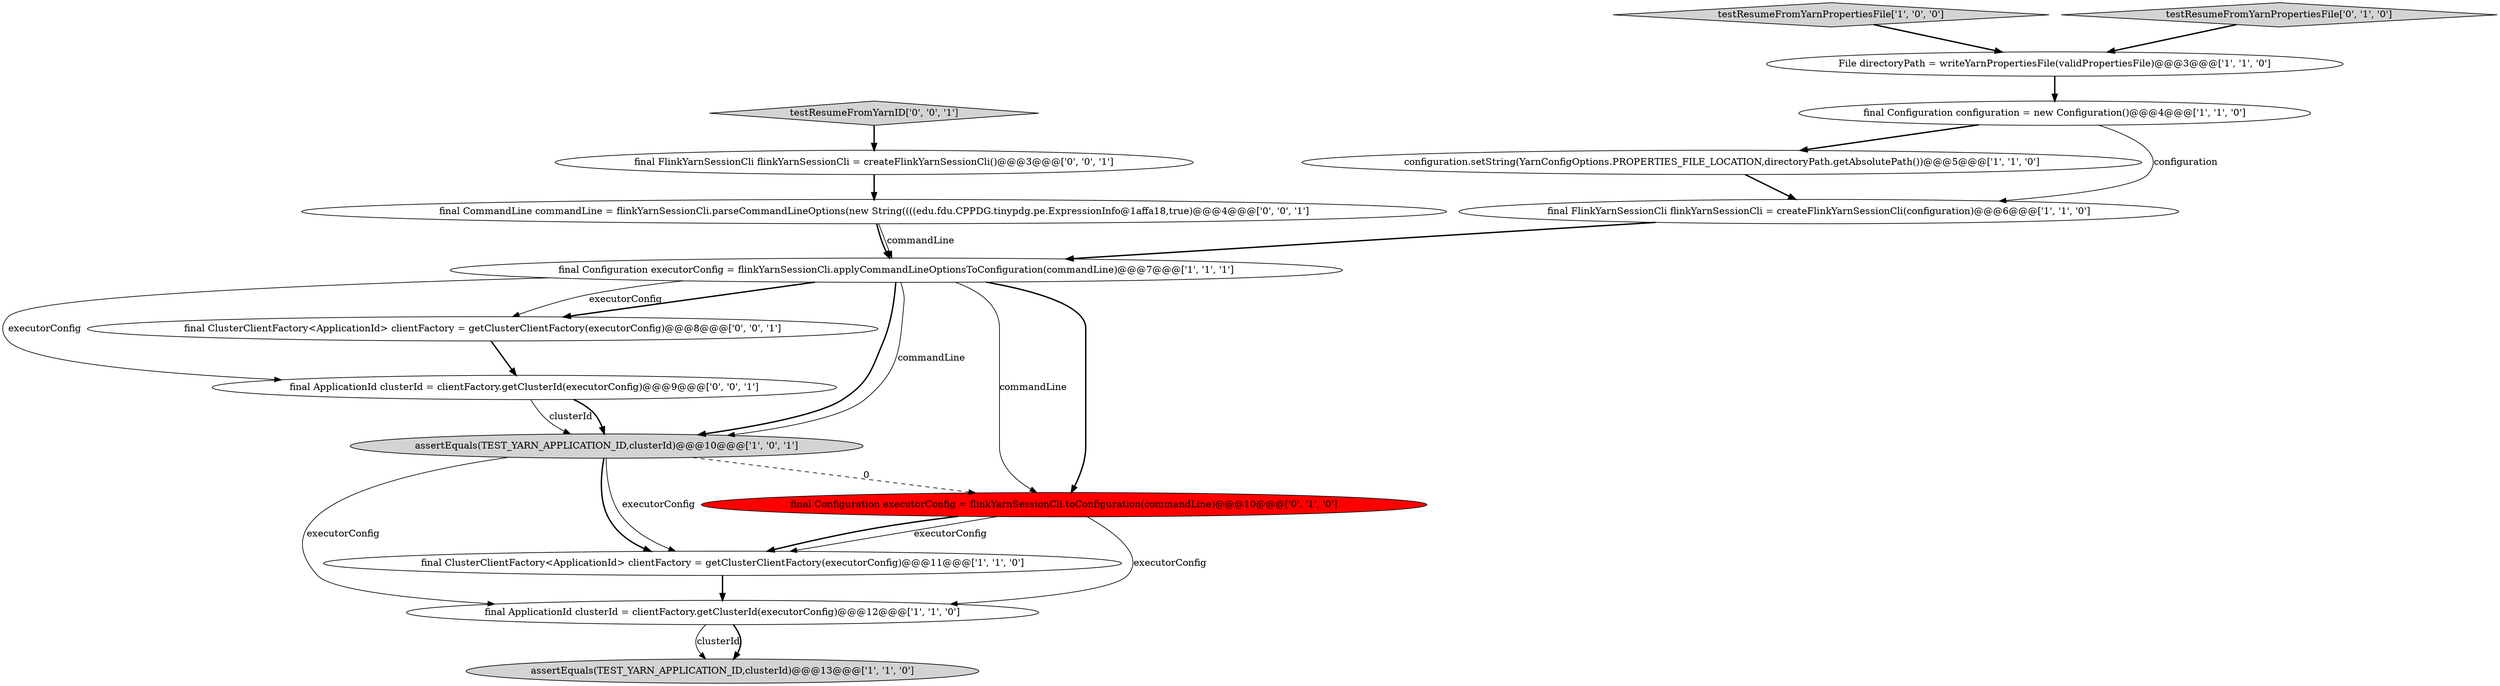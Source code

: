 digraph {
8 [style = filled, label = "final Configuration configuration = new Configuration()@@@4@@@['1', '1', '0']", fillcolor = white, shape = ellipse image = "AAA0AAABBB1BBB"];
12 [style = filled, label = "final ApplicationId clusterId = clientFactory.getClusterId(executorConfig)@@@9@@@['0', '0', '1']", fillcolor = white, shape = ellipse image = "AAA0AAABBB3BBB"];
15 [style = filled, label = "final CommandLine commandLine = flinkYarnSessionCli.parseCommandLineOptions(new String((((edu.fdu.CPPDG.tinypdg.pe.ExpressionInfo@1affa18,true)@@@4@@@['0', '0', '1']", fillcolor = white, shape = ellipse image = "AAA0AAABBB3BBB"];
9 [style = filled, label = "configuration.setString(YarnConfigOptions.PROPERTIES_FILE_LOCATION,directoryPath.getAbsolutePath())@@@5@@@['1', '1', '0']", fillcolor = white, shape = ellipse image = "AAA0AAABBB1BBB"];
7 [style = filled, label = "testResumeFromYarnPropertiesFile['1', '0', '0']", fillcolor = lightgray, shape = diamond image = "AAA0AAABBB1BBB"];
16 [style = filled, label = "testResumeFromYarnID['0', '0', '1']", fillcolor = lightgray, shape = diamond image = "AAA0AAABBB3BBB"];
14 [style = filled, label = "final ClusterClientFactory<ApplicationId> clientFactory = getClusterClientFactory(executorConfig)@@@8@@@['0', '0', '1']", fillcolor = white, shape = ellipse image = "AAA0AAABBB3BBB"];
6 [style = filled, label = "assertEquals(TEST_YARN_APPLICATION_ID,clusterId)@@@13@@@['1', '1', '0']", fillcolor = lightgray, shape = ellipse image = "AAA0AAABBB1BBB"];
0 [style = filled, label = "final Configuration executorConfig = flinkYarnSessionCli.applyCommandLineOptionsToConfiguration(commandLine)@@@7@@@['1', '1', '1']", fillcolor = white, shape = ellipse image = "AAA0AAABBB1BBB"];
11 [style = filled, label = "testResumeFromYarnPropertiesFile['0', '1', '0']", fillcolor = lightgray, shape = diamond image = "AAA0AAABBB2BBB"];
13 [style = filled, label = "final FlinkYarnSessionCli flinkYarnSessionCli = createFlinkYarnSessionCli()@@@3@@@['0', '0', '1']", fillcolor = white, shape = ellipse image = "AAA0AAABBB3BBB"];
10 [style = filled, label = "final Configuration executorConfig = flinkYarnSessionCli.toConfiguration(commandLine)@@@10@@@['0', '1', '0']", fillcolor = red, shape = ellipse image = "AAA1AAABBB2BBB"];
5 [style = filled, label = "final FlinkYarnSessionCli flinkYarnSessionCli = createFlinkYarnSessionCli(configuration)@@@6@@@['1', '1', '0']", fillcolor = white, shape = ellipse image = "AAA0AAABBB1BBB"];
2 [style = filled, label = "final ClusterClientFactory<ApplicationId> clientFactory = getClusterClientFactory(executorConfig)@@@11@@@['1', '1', '0']", fillcolor = white, shape = ellipse image = "AAA0AAABBB1BBB"];
4 [style = filled, label = "File directoryPath = writeYarnPropertiesFile(validPropertiesFile)@@@3@@@['1', '1', '0']", fillcolor = white, shape = ellipse image = "AAA0AAABBB1BBB"];
1 [style = filled, label = "final ApplicationId clusterId = clientFactory.getClusterId(executorConfig)@@@12@@@['1', '1', '0']", fillcolor = white, shape = ellipse image = "AAA0AAABBB1BBB"];
3 [style = filled, label = "assertEquals(TEST_YARN_APPLICATION_ID,clusterId)@@@10@@@['1', '0', '1']", fillcolor = lightgray, shape = ellipse image = "AAA0AAABBB1BBB"];
0->3 [style = bold, label=""];
16->13 [style = bold, label=""];
2->1 [style = bold, label=""];
11->4 [style = bold, label=""];
10->2 [style = solid, label="executorConfig"];
7->4 [style = bold, label=""];
0->12 [style = solid, label="executorConfig"];
12->3 [style = solid, label="clusterId"];
3->2 [style = solid, label="executorConfig"];
1->6 [style = solid, label="clusterId"];
0->10 [style = solid, label="commandLine"];
3->1 [style = solid, label="executorConfig"];
10->1 [style = solid, label="executorConfig"];
0->3 [style = solid, label="commandLine"];
15->0 [style = solid, label="commandLine"];
0->10 [style = bold, label=""];
0->14 [style = bold, label=""];
1->6 [style = bold, label=""];
0->14 [style = solid, label="executorConfig"];
3->2 [style = bold, label=""];
5->0 [style = bold, label=""];
15->0 [style = bold, label=""];
14->12 [style = bold, label=""];
8->9 [style = bold, label=""];
9->5 [style = bold, label=""];
4->8 [style = bold, label=""];
10->2 [style = bold, label=""];
12->3 [style = bold, label=""];
13->15 [style = bold, label=""];
3->10 [style = dashed, label="0"];
8->5 [style = solid, label="configuration"];
}

